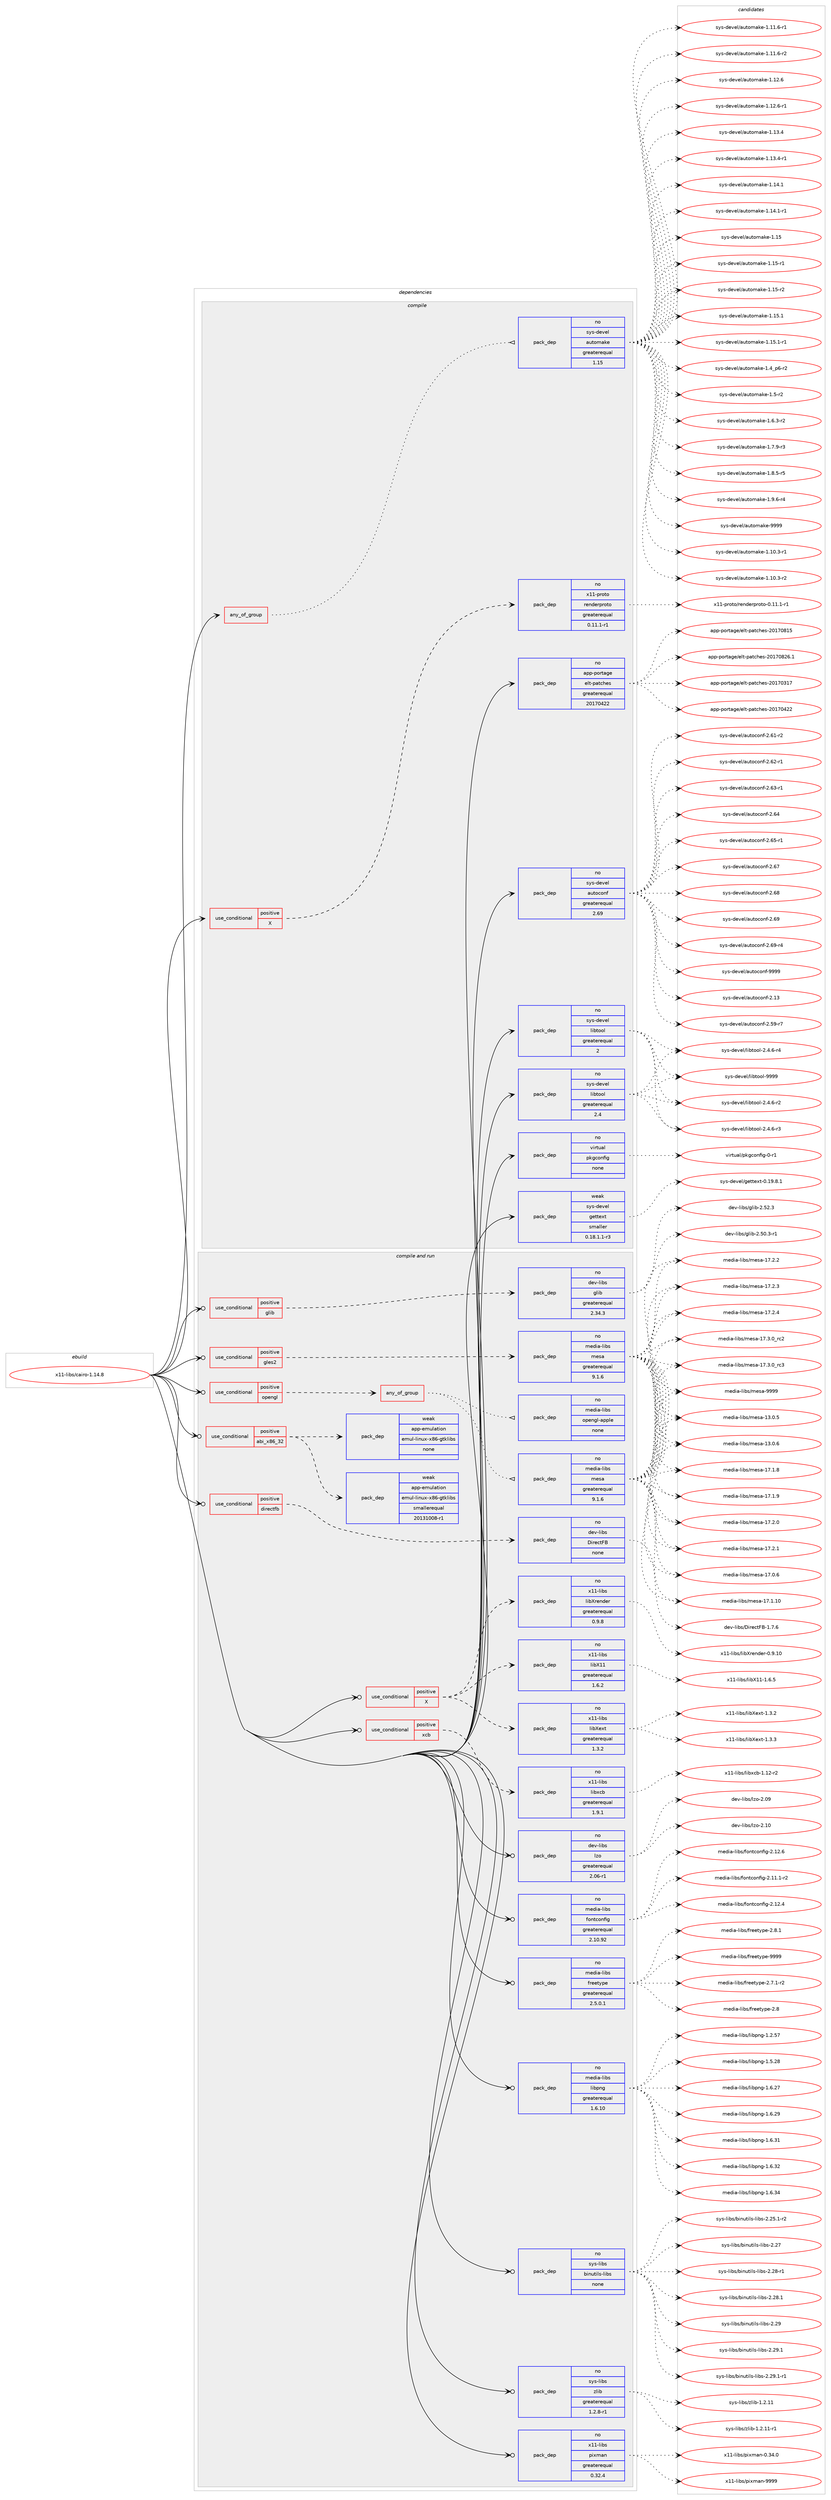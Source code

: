 digraph prolog {

# *************
# Graph options
# *************

newrank=true;
concentrate=true;
compound=true;
graph [rankdir=LR,fontname=Helvetica,fontsize=10,ranksep=1.5];#, ranksep=2.5, nodesep=0.2];
edge  [arrowhead=vee];
node  [fontname=Helvetica,fontsize=10];

# **********
# The ebuild
# **********

subgraph cluster_leftcol {
color=gray;
rank=same;
label=<<i>ebuild</i>>;
id [label="x11-libs/cairo-1.14.8", color=red, width=4, href="../x11-libs/cairo-1.14.8.svg"];
}

# ****************
# The dependencies
# ****************

subgraph cluster_midcol {
color=gray;
label=<<i>dependencies</i>>;
subgraph cluster_compile {
fillcolor="#eeeeee";
style=filled;
label=<<i>compile</i>>;
subgraph any9234 {
dependency515800 [label=<<TABLE BORDER="0" CELLBORDER="1" CELLSPACING="0" CELLPADDING="4"><TR><TD CELLPADDING="10">any_of_group</TD></TR></TABLE>>, shape=none, color=red];subgraph pack384108 {
dependency515801 [label=<<TABLE BORDER="0" CELLBORDER="1" CELLSPACING="0" CELLPADDING="4" WIDTH="220"><TR><TD ROWSPAN="6" CELLPADDING="30">pack_dep</TD></TR><TR><TD WIDTH="110">no</TD></TR><TR><TD>sys-devel</TD></TR><TR><TD>automake</TD></TR><TR><TD>greaterequal</TD></TR><TR><TD>1.15</TD></TR></TABLE>>, shape=none, color=blue];
}
dependency515800:e -> dependency515801:w [weight=20,style="dotted",arrowhead="oinv"];
}
id:e -> dependency515800:w [weight=20,style="solid",arrowhead="vee"];
subgraph cond122119 {
dependency515802 [label=<<TABLE BORDER="0" CELLBORDER="1" CELLSPACING="0" CELLPADDING="4"><TR><TD ROWSPAN="3" CELLPADDING="10">use_conditional</TD></TR><TR><TD>positive</TD></TR><TR><TD>X</TD></TR></TABLE>>, shape=none, color=red];
subgraph pack384109 {
dependency515803 [label=<<TABLE BORDER="0" CELLBORDER="1" CELLSPACING="0" CELLPADDING="4" WIDTH="220"><TR><TD ROWSPAN="6" CELLPADDING="30">pack_dep</TD></TR><TR><TD WIDTH="110">no</TD></TR><TR><TD>x11-proto</TD></TR><TR><TD>renderproto</TD></TR><TR><TD>greaterequal</TD></TR><TR><TD>0.11.1-r1</TD></TR></TABLE>>, shape=none, color=blue];
}
dependency515802:e -> dependency515803:w [weight=20,style="dashed",arrowhead="vee"];
}
id:e -> dependency515802:w [weight=20,style="solid",arrowhead="vee"];
subgraph pack384110 {
dependency515804 [label=<<TABLE BORDER="0" CELLBORDER="1" CELLSPACING="0" CELLPADDING="4" WIDTH="220"><TR><TD ROWSPAN="6" CELLPADDING="30">pack_dep</TD></TR><TR><TD WIDTH="110">no</TD></TR><TR><TD>app-portage</TD></TR><TR><TD>elt-patches</TD></TR><TR><TD>greaterequal</TD></TR><TR><TD>20170422</TD></TR></TABLE>>, shape=none, color=blue];
}
id:e -> dependency515804:w [weight=20,style="solid",arrowhead="vee"];
subgraph pack384111 {
dependency515805 [label=<<TABLE BORDER="0" CELLBORDER="1" CELLSPACING="0" CELLPADDING="4" WIDTH="220"><TR><TD ROWSPAN="6" CELLPADDING="30">pack_dep</TD></TR><TR><TD WIDTH="110">no</TD></TR><TR><TD>sys-devel</TD></TR><TR><TD>autoconf</TD></TR><TR><TD>greaterequal</TD></TR><TR><TD>2.69</TD></TR></TABLE>>, shape=none, color=blue];
}
id:e -> dependency515805:w [weight=20,style="solid",arrowhead="vee"];
subgraph pack384112 {
dependency515806 [label=<<TABLE BORDER="0" CELLBORDER="1" CELLSPACING="0" CELLPADDING="4" WIDTH="220"><TR><TD ROWSPAN="6" CELLPADDING="30">pack_dep</TD></TR><TR><TD WIDTH="110">no</TD></TR><TR><TD>sys-devel</TD></TR><TR><TD>libtool</TD></TR><TR><TD>greaterequal</TD></TR><TR><TD>2</TD></TR></TABLE>>, shape=none, color=blue];
}
id:e -> dependency515806:w [weight=20,style="solid",arrowhead="vee"];
subgraph pack384113 {
dependency515807 [label=<<TABLE BORDER="0" CELLBORDER="1" CELLSPACING="0" CELLPADDING="4" WIDTH="220"><TR><TD ROWSPAN="6" CELLPADDING="30">pack_dep</TD></TR><TR><TD WIDTH="110">no</TD></TR><TR><TD>sys-devel</TD></TR><TR><TD>libtool</TD></TR><TR><TD>greaterequal</TD></TR><TR><TD>2.4</TD></TR></TABLE>>, shape=none, color=blue];
}
id:e -> dependency515807:w [weight=20,style="solid",arrowhead="vee"];
subgraph pack384114 {
dependency515808 [label=<<TABLE BORDER="0" CELLBORDER="1" CELLSPACING="0" CELLPADDING="4" WIDTH="220"><TR><TD ROWSPAN="6" CELLPADDING="30">pack_dep</TD></TR><TR><TD WIDTH="110">no</TD></TR><TR><TD>virtual</TD></TR><TR><TD>pkgconfig</TD></TR><TR><TD>none</TD></TR><TR><TD></TD></TR></TABLE>>, shape=none, color=blue];
}
id:e -> dependency515808:w [weight=20,style="solid",arrowhead="vee"];
subgraph pack384115 {
dependency515809 [label=<<TABLE BORDER="0" CELLBORDER="1" CELLSPACING="0" CELLPADDING="4" WIDTH="220"><TR><TD ROWSPAN="6" CELLPADDING="30">pack_dep</TD></TR><TR><TD WIDTH="110">weak</TD></TR><TR><TD>sys-devel</TD></TR><TR><TD>gettext</TD></TR><TR><TD>smaller</TD></TR><TR><TD>0.18.1.1-r3</TD></TR></TABLE>>, shape=none, color=blue];
}
id:e -> dependency515809:w [weight=20,style="solid",arrowhead="vee"];
}
subgraph cluster_compileandrun {
fillcolor="#eeeeee";
style=filled;
label=<<i>compile and run</i>>;
subgraph cond122120 {
dependency515810 [label=<<TABLE BORDER="0" CELLBORDER="1" CELLSPACING="0" CELLPADDING="4"><TR><TD ROWSPAN="3" CELLPADDING="10">use_conditional</TD></TR><TR><TD>positive</TD></TR><TR><TD>X</TD></TR></TABLE>>, shape=none, color=red];
subgraph pack384116 {
dependency515811 [label=<<TABLE BORDER="0" CELLBORDER="1" CELLSPACING="0" CELLPADDING="4" WIDTH="220"><TR><TD ROWSPAN="6" CELLPADDING="30">pack_dep</TD></TR><TR><TD WIDTH="110">no</TD></TR><TR><TD>x11-libs</TD></TR><TR><TD>libXrender</TD></TR><TR><TD>greaterequal</TD></TR><TR><TD>0.9.8</TD></TR></TABLE>>, shape=none, color=blue];
}
dependency515810:e -> dependency515811:w [weight=20,style="dashed",arrowhead="vee"];
subgraph pack384117 {
dependency515812 [label=<<TABLE BORDER="0" CELLBORDER="1" CELLSPACING="0" CELLPADDING="4" WIDTH="220"><TR><TD ROWSPAN="6" CELLPADDING="30">pack_dep</TD></TR><TR><TD WIDTH="110">no</TD></TR><TR><TD>x11-libs</TD></TR><TR><TD>libXext</TD></TR><TR><TD>greaterequal</TD></TR><TR><TD>1.3.2</TD></TR></TABLE>>, shape=none, color=blue];
}
dependency515810:e -> dependency515812:w [weight=20,style="dashed",arrowhead="vee"];
subgraph pack384118 {
dependency515813 [label=<<TABLE BORDER="0" CELLBORDER="1" CELLSPACING="0" CELLPADDING="4" WIDTH="220"><TR><TD ROWSPAN="6" CELLPADDING="30">pack_dep</TD></TR><TR><TD WIDTH="110">no</TD></TR><TR><TD>x11-libs</TD></TR><TR><TD>libX11</TD></TR><TR><TD>greaterequal</TD></TR><TR><TD>1.6.2</TD></TR></TABLE>>, shape=none, color=blue];
}
dependency515810:e -> dependency515813:w [weight=20,style="dashed",arrowhead="vee"];
}
id:e -> dependency515810:w [weight=20,style="solid",arrowhead="odotvee"];
subgraph cond122121 {
dependency515814 [label=<<TABLE BORDER="0" CELLBORDER="1" CELLSPACING="0" CELLPADDING="4"><TR><TD ROWSPAN="3" CELLPADDING="10">use_conditional</TD></TR><TR><TD>positive</TD></TR><TR><TD>abi_x86_32</TD></TR></TABLE>>, shape=none, color=red];
subgraph pack384119 {
dependency515815 [label=<<TABLE BORDER="0" CELLBORDER="1" CELLSPACING="0" CELLPADDING="4" WIDTH="220"><TR><TD ROWSPAN="6" CELLPADDING="30">pack_dep</TD></TR><TR><TD WIDTH="110">weak</TD></TR><TR><TD>app-emulation</TD></TR><TR><TD>emul-linux-x86-gtklibs</TD></TR><TR><TD>smallerequal</TD></TR><TR><TD>20131008-r1</TD></TR></TABLE>>, shape=none, color=blue];
}
dependency515814:e -> dependency515815:w [weight=20,style="dashed",arrowhead="vee"];
subgraph pack384120 {
dependency515816 [label=<<TABLE BORDER="0" CELLBORDER="1" CELLSPACING="0" CELLPADDING="4" WIDTH="220"><TR><TD ROWSPAN="6" CELLPADDING="30">pack_dep</TD></TR><TR><TD WIDTH="110">weak</TD></TR><TR><TD>app-emulation</TD></TR><TR><TD>emul-linux-x86-gtklibs</TD></TR><TR><TD>none</TD></TR><TR><TD></TD></TR></TABLE>>, shape=none, color=blue];
}
dependency515814:e -> dependency515816:w [weight=20,style="dashed",arrowhead="vee"];
}
id:e -> dependency515814:w [weight=20,style="solid",arrowhead="odotvee"];
subgraph cond122122 {
dependency515817 [label=<<TABLE BORDER="0" CELLBORDER="1" CELLSPACING="0" CELLPADDING="4"><TR><TD ROWSPAN="3" CELLPADDING="10">use_conditional</TD></TR><TR><TD>positive</TD></TR><TR><TD>directfb</TD></TR></TABLE>>, shape=none, color=red];
subgraph pack384121 {
dependency515818 [label=<<TABLE BORDER="0" CELLBORDER="1" CELLSPACING="0" CELLPADDING="4" WIDTH="220"><TR><TD ROWSPAN="6" CELLPADDING="30">pack_dep</TD></TR><TR><TD WIDTH="110">no</TD></TR><TR><TD>dev-libs</TD></TR><TR><TD>DirectFB</TD></TR><TR><TD>none</TD></TR><TR><TD></TD></TR></TABLE>>, shape=none, color=blue];
}
dependency515817:e -> dependency515818:w [weight=20,style="dashed",arrowhead="vee"];
}
id:e -> dependency515817:w [weight=20,style="solid",arrowhead="odotvee"];
subgraph cond122123 {
dependency515819 [label=<<TABLE BORDER="0" CELLBORDER="1" CELLSPACING="0" CELLPADDING="4"><TR><TD ROWSPAN="3" CELLPADDING="10">use_conditional</TD></TR><TR><TD>positive</TD></TR><TR><TD>gles2</TD></TR></TABLE>>, shape=none, color=red];
subgraph pack384122 {
dependency515820 [label=<<TABLE BORDER="0" CELLBORDER="1" CELLSPACING="0" CELLPADDING="4" WIDTH="220"><TR><TD ROWSPAN="6" CELLPADDING="30">pack_dep</TD></TR><TR><TD WIDTH="110">no</TD></TR><TR><TD>media-libs</TD></TR><TR><TD>mesa</TD></TR><TR><TD>greaterequal</TD></TR><TR><TD>9.1.6</TD></TR></TABLE>>, shape=none, color=blue];
}
dependency515819:e -> dependency515820:w [weight=20,style="dashed",arrowhead="vee"];
}
id:e -> dependency515819:w [weight=20,style="solid",arrowhead="odotvee"];
subgraph cond122124 {
dependency515821 [label=<<TABLE BORDER="0" CELLBORDER="1" CELLSPACING="0" CELLPADDING="4"><TR><TD ROWSPAN="3" CELLPADDING="10">use_conditional</TD></TR><TR><TD>positive</TD></TR><TR><TD>glib</TD></TR></TABLE>>, shape=none, color=red];
subgraph pack384123 {
dependency515822 [label=<<TABLE BORDER="0" CELLBORDER="1" CELLSPACING="0" CELLPADDING="4" WIDTH="220"><TR><TD ROWSPAN="6" CELLPADDING="30">pack_dep</TD></TR><TR><TD WIDTH="110">no</TD></TR><TR><TD>dev-libs</TD></TR><TR><TD>glib</TD></TR><TR><TD>greaterequal</TD></TR><TR><TD>2.34.3</TD></TR></TABLE>>, shape=none, color=blue];
}
dependency515821:e -> dependency515822:w [weight=20,style="dashed",arrowhead="vee"];
}
id:e -> dependency515821:w [weight=20,style="solid",arrowhead="odotvee"];
subgraph cond122125 {
dependency515823 [label=<<TABLE BORDER="0" CELLBORDER="1" CELLSPACING="0" CELLPADDING="4"><TR><TD ROWSPAN="3" CELLPADDING="10">use_conditional</TD></TR><TR><TD>positive</TD></TR><TR><TD>opengl</TD></TR></TABLE>>, shape=none, color=red];
subgraph any9235 {
dependency515824 [label=<<TABLE BORDER="0" CELLBORDER="1" CELLSPACING="0" CELLPADDING="4"><TR><TD CELLPADDING="10">any_of_group</TD></TR></TABLE>>, shape=none, color=red];subgraph pack384124 {
dependency515825 [label=<<TABLE BORDER="0" CELLBORDER="1" CELLSPACING="0" CELLPADDING="4" WIDTH="220"><TR><TD ROWSPAN="6" CELLPADDING="30">pack_dep</TD></TR><TR><TD WIDTH="110">no</TD></TR><TR><TD>media-libs</TD></TR><TR><TD>mesa</TD></TR><TR><TD>greaterequal</TD></TR><TR><TD>9.1.6</TD></TR></TABLE>>, shape=none, color=blue];
}
dependency515824:e -> dependency515825:w [weight=20,style="dotted",arrowhead="oinv"];
subgraph pack384125 {
dependency515826 [label=<<TABLE BORDER="0" CELLBORDER="1" CELLSPACING="0" CELLPADDING="4" WIDTH="220"><TR><TD ROWSPAN="6" CELLPADDING="30">pack_dep</TD></TR><TR><TD WIDTH="110">no</TD></TR><TR><TD>media-libs</TD></TR><TR><TD>opengl-apple</TD></TR><TR><TD>none</TD></TR><TR><TD></TD></TR></TABLE>>, shape=none, color=blue];
}
dependency515824:e -> dependency515826:w [weight=20,style="dotted",arrowhead="oinv"];
}
dependency515823:e -> dependency515824:w [weight=20,style="dashed",arrowhead="vee"];
}
id:e -> dependency515823:w [weight=20,style="solid",arrowhead="odotvee"];
subgraph cond122126 {
dependency515827 [label=<<TABLE BORDER="0" CELLBORDER="1" CELLSPACING="0" CELLPADDING="4"><TR><TD ROWSPAN="3" CELLPADDING="10">use_conditional</TD></TR><TR><TD>positive</TD></TR><TR><TD>xcb</TD></TR></TABLE>>, shape=none, color=red];
subgraph pack384126 {
dependency515828 [label=<<TABLE BORDER="0" CELLBORDER="1" CELLSPACING="0" CELLPADDING="4" WIDTH="220"><TR><TD ROWSPAN="6" CELLPADDING="30">pack_dep</TD></TR><TR><TD WIDTH="110">no</TD></TR><TR><TD>x11-libs</TD></TR><TR><TD>libxcb</TD></TR><TR><TD>greaterequal</TD></TR><TR><TD>1.9.1</TD></TR></TABLE>>, shape=none, color=blue];
}
dependency515827:e -> dependency515828:w [weight=20,style="dashed",arrowhead="vee"];
}
id:e -> dependency515827:w [weight=20,style="solid",arrowhead="odotvee"];
subgraph pack384127 {
dependency515829 [label=<<TABLE BORDER="0" CELLBORDER="1" CELLSPACING="0" CELLPADDING="4" WIDTH="220"><TR><TD ROWSPAN="6" CELLPADDING="30">pack_dep</TD></TR><TR><TD WIDTH="110">no</TD></TR><TR><TD>dev-libs</TD></TR><TR><TD>lzo</TD></TR><TR><TD>greaterequal</TD></TR><TR><TD>2.06-r1</TD></TR></TABLE>>, shape=none, color=blue];
}
id:e -> dependency515829:w [weight=20,style="solid",arrowhead="odotvee"];
subgraph pack384128 {
dependency515830 [label=<<TABLE BORDER="0" CELLBORDER="1" CELLSPACING="0" CELLPADDING="4" WIDTH="220"><TR><TD ROWSPAN="6" CELLPADDING="30">pack_dep</TD></TR><TR><TD WIDTH="110">no</TD></TR><TR><TD>media-libs</TD></TR><TR><TD>fontconfig</TD></TR><TR><TD>greaterequal</TD></TR><TR><TD>2.10.92</TD></TR></TABLE>>, shape=none, color=blue];
}
id:e -> dependency515830:w [weight=20,style="solid",arrowhead="odotvee"];
subgraph pack384129 {
dependency515831 [label=<<TABLE BORDER="0" CELLBORDER="1" CELLSPACING="0" CELLPADDING="4" WIDTH="220"><TR><TD ROWSPAN="6" CELLPADDING="30">pack_dep</TD></TR><TR><TD WIDTH="110">no</TD></TR><TR><TD>media-libs</TD></TR><TR><TD>freetype</TD></TR><TR><TD>greaterequal</TD></TR><TR><TD>2.5.0.1</TD></TR></TABLE>>, shape=none, color=blue];
}
id:e -> dependency515831:w [weight=20,style="solid",arrowhead="odotvee"];
subgraph pack384130 {
dependency515832 [label=<<TABLE BORDER="0" CELLBORDER="1" CELLSPACING="0" CELLPADDING="4" WIDTH="220"><TR><TD ROWSPAN="6" CELLPADDING="30">pack_dep</TD></TR><TR><TD WIDTH="110">no</TD></TR><TR><TD>media-libs</TD></TR><TR><TD>libpng</TD></TR><TR><TD>greaterequal</TD></TR><TR><TD>1.6.10</TD></TR></TABLE>>, shape=none, color=blue];
}
id:e -> dependency515832:w [weight=20,style="solid",arrowhead="odotvee"];
subgraph pack384131 {
dependency515833 [label=<<TABLE BORDER="0" CELLBORDER="1" CELLSPACING="0" CELLPADDING="4" WIDTH="220"><TR><TD ROWSPAN="6" CELLPADDING="30">pack_dep</TD></TR><TR><TD WIDTH="110">no</TD></TR><TR><TD>sys-libs</TD></TR><TR><TD>binutils-libs</TD></TR><TR><TD>none</TD></TR><TR><TD></TD></TR></TABLE>>, shape=none, color=blue];
}
id:e -> dependency515833:w [weight=20,style="solid",arrowhead="odotvee"];
subgraph pack384132 {
dependency515834 [label=<<TABLE BORDER="0" CELLBORDER="1" CELLSPACING="0" CELLPADDING="4" WIDTH="220"><TR><TD ROWSPAN="6" CELLPADDING="30">pack_dep</TD></TR><TR><TD WIDTH="110">no</TD></TR><TR><TD>sys-libs</TD></TR><TR><TD>zlib</TD></TR><TR><TD>greaterequal</TD></TR><TR><TD>1.2.8-r1</TD></TR></TABLE>>, shape=none, color=blue];
}
id:e -> dependency515834:w [weight=20,style="solid",arrowhead="odotvee"];
subgraph pack384133 {
dependency515835 [label=<<TABLE BORDER="0" CELLBORDER="1" CELLSPACING="0" CELLPADDING="4" WIDTH="220"><TR><TD ROWSPAN="6" CELLPADDING="30">pack_dep</TD></TR><TR><TD WIDTH="110">no</TD></TR><TR><TD>x11-libs</TD></TR><TR><TD>pixman</TD></TR><TR><TD>greaterequal</TD></TR><TR><TD>0.32.4</TD></TR></TABLE>>, shape=none, color=blue];
}
id:e -> dependency515835:w [weight=20,style="solid",arrowhead="odotvee"];
}
subgraph cluster_run {
fillcolor="#eeeeee";
style=filled;
label=<<i>run</i>>;
}
}

# **************
# The candidates
# **************

subgraph cluster_choices {
rank=same;
color=gray;
label=<<i>candidates</i>>;

subgraph choice384108 {
color=black;
nodesep=1;
choice11512111545100101118101108479711711611110997107101454946494846514511449 [label="sys-devel/automake-1.10.3-r1", color=red, width=4,href="../sys-devel/automake-1.10.3-r1.svg"];
choice11512111545100101118101108479711711611110997107101454946494846514511450 [label="sys-devel/automake-1.10.3-r2", color=red, width=4,href="../sys-devel/automake-1.10.3-r2.svg"];
choice11512111545100101118101108479711711611110997107101454946494946544511449 [label="sys-devel/automake-1.11.6-r1", color=red, width=4,href="../sys-devel/automake-1.11.6-r1.svg"];
choice11512111545100101118101108479711711611110997107101454946494946544511450 [label="sys-devel/automake-1.11.6-r2", color=red, width=4,href="../sys-devel/automake-1.11.6-r2.svg"];
choice1151211154510010111810110847971171161111099710710145494649504654 [label="sys-devel/automake-1.12.6", color=red, width=4,href="../sys-devel/automake-1.12.6.svg"];
choice11512111545100101118101108479711711611110997107101454946495046544511449 [label="sys-devel/automake-1.12.6-r1", color=red, width=4,href="../sys-devel/automake-1.12.6-r1.svg"];
choice1151211154510010111810110847971171161111099710710145494649514652 [label="sys-devel/automake-1.13.4", color=red, width=4,href="../sys-devel/automake-1.13.4.svg"];
choice11512111545100101118101108479711711611110997107101454946495146524511449 [label="sys-devel/automake-1.13.4-r1", color=red, width=4,href="../sys-devel/automake-1.13.4-r1.svg"];
choice1151211154510010111810110847971171161111099710710145494649524649 [label="sys-devel/automake-1.14.1", color=red, width=4,href="../sys-devel/automake-1.14.1.svg"];
choice11512111545100101118101108479711711611110997107101454946495246494511449 [label="sys-devel/automake-1.14.1-r1", color=red, width=4,href="../sys-devel/automake-1.14.1-r1.svg"];
choice115121115451001011181011084797117116111109971071014549464953 [label="sys-devel/automake-1.15", color=red, width=4,href="../sys-devel/automake-1.15.svg"];
choice1151211154510010111810110847971171161111099710710145494649534511449 [label="sys-devel/automake-1.15-r1", color=red, width=4,href="../sys-devel/automake-1.15-r1.svg"];
choice1151211154510010111810110847971171161111099710710145494649534511450 [label="sys-devel/automake-1.15-r2", color=red, width=4,href="../sys-devel/automake-1.15-r2.svg"];
choice1151211154510010111810110847971171161111099710710145494649534649 [label="sys-devel/automake-1.15.1", color=red, width=4,href="../sys-devel/automake-1.15.1.svg"];
choice11512111545100101118101108479711711611110997107101454946495346494511449 [label="sys-devel/automake-1.15.1-r1", color=red, width=4,href="../sys-devel/automake-1.15.1-r1.svg"];
choice115121115451001011181011084797117116111109971071014549465295112544511450 [label="sys-devel/automake-1.4_p6-r2", color=red, width=4,href="../sys-devel/automake-1.4_p6-r2.svg"];
choice11512111545100101118101108479711711611110997107101454946534511450 [label="sys-devel/automake-1.5-r2", color=red, width=4,href="../sys-devel/automake-1.5-r2.svg"];
choice115121115451001011181011084797117116111109971071014549465446514511450 [label="sys-devel/automake-1.6.3-r2", color=red, width=4,href="../sys-devel/automake-1.6.3-r2.svg"];
choice115121115451001011181011084797117116111109971071014549465546574511451 [label="sys-devel/automake-1.7.9-r3", color=red, width=4,href="../sys-devel/automake-1.7.9-r3.svg"];
choice115121115451001011181011084797117116111109971071014549465646534511453 [label="sys-devel/automake-1.8.5-r5", color=red, width=4,href="../sys-devel/automake-1.8.5-r5.svg"];
choice115121115451001011181011084797117116111109971071014549465746544511452 [label="sys-devel/automake-1.9.6-r4", color=red, width=4,href="../sys-devel/automake-1.9.6-r4.svg"];
choice115121115451001011181011084797117116111109971071014557575757 [label="sys-devel/automake-9999", color=red, width=4,href="../sys-devel/automake-9999.svg"];
dependency515801:e -> choice11512111545100101118101108479711711611110997107101454946494846514511449:w [style=dotted,weight="100"];
dependency515801:e -> choice11512111545100101118101108479711711611110997107101454946494846514511450:w [style=dotted,weight="100"];
dependency515801:e -> choice11512111545100101118101108479711711611110997107101454946494946544511449:w [style=dotted,weight="100"];
dependency515801:e -> choice11512111545100101118101108479711711611110997107101454946494946544511450:w [style=dotted,weight="100"];
dependency515801:e -> choice1151211154510010111810110847971171161111099710710145494649504654:w [style=dotted,weight="100"];
dependency515801:e -> choice11512111545100101118101108479711711611110997107101454946495046544511449:w [style=dotted,weight="100"];
dependency515801:e -> choice1151211154510010111810110847971171161111099710710145494649514652:w [style=dotted,weight="100"];
dependency515801:e -> choice11512111545100101118101108479711711611110997107101454946495146524511449:w [style=dotted,weight="100"];
dependency515801:e -> choice1151211154510010111810110847971171161111099710710145494649524649:w [style=dotted,weight="100"];
dependency515801:e -> choice11512111545100101118101108479711711611110997107101454946495246494511449:w [style=dotted,weight="100"];
dependency515801:e -> choice115121115451001011181011084797117116111109971071014549464953:w [style=dotted,weight="100"];
dependency515801:e -> choice1151211154510010111810110847971171161111099710710145494649534511449:w [style=dotted,weight="100"];
dependency515801:e -> choice1151211154510010111810110847971171161111099710710145494649534511450:w [style=dotted,weight="100"];
dependency515801:e -> choice1151211154510010111810110847971171161111099710710145494649534649:w [style=dotted,weight="100"];
dependency515801:e -> choice11512111545100101118101108479711711611110997107101454946495346494511449:w [style=dotted,weight="100"];
dependency515801:e -> choice115121115451001011181011084797117116111109971071014549465295112544511450:w [style=dotted,weight="100"];
dependency515801:e -> choice11512111545100101118101108479711711611110997107101454946534511450:w [style=dotted,weight="100"];
dependency515801:e -> choice115121115451001011181011084797117116111109971071014549465446514511450:w [style=dotted,weight="100"];
dependency515801:e -> choice115121115451001011181011084797117116111109971071014549465546574511451:w [style=dotted,weight="100"];
dependency515801:e -> choice115121115451001011181011084797117116111109971071014549465646534511453:w [style=dotted,weight="100"];
dependency515801:e -> choice115121115451001011181011084797117116111109971071014549465746544511452:w [style=dotted,weight="100"];
dependency515801:e -> choice115121115451001011181011084797117116111109971071014557575757:w [style=dotted,weight="100"];
}
subgraph choice384109 {
color=black;
nodesep=1;
choice12049494511211411111611147114101110100101114112114111116111454846494946494511449 [label="x11-proto/renderproto-0.11.1-r1", color=red, width=4,href="../x11-proto/renderproto-0.11.1-r1.svg"];
dependency515803:e -> choice12049494511211411111611147114101110100101114112114111116111454846494946494511449:w [style=dotted,weight="100"];
}
subgraph choice384110 {
color=black;
nodesep=1;
choice97112112451121111141169710310147101108116451129711699104101115455048495548514955 [label="app-portage/elt-patches-20170317", color=red, width=4,href="../app-portage/elt-patches-20170317.svg"];
choice97112112451121111141169710310147101108116451129711699104101115455048495548525050 [label="app-portage/elt-patches-20170422", color=red, width=4,href="../app-portage/elt-patches-20170422.svg"];
choice97112112451121111141169710310147101108116451129711699104101115455048495548564953 [label="app-portage/elt-patches-20170815", color=red, width=4,href="../app-portage/elt-patches-20170815.svg"];
choice971121124511211111411697103101471011081164511297116991041011154550484955485650544649 [label="app-portage/elt-patches-20170826.1", color=red, width=4,href="../app-portage/elt-patches-20170826.1.svg"];
dependency515804:e -> choice97112112451121111141169710310147101108116451129711699104101115455048495548514955:w [style=dotted,weight="100"];
dependency515804:e -> choice97112112451121111141169710310147101108116451129711699104101115455048495548525050:w [style=dotted,weight="100"];
dependency515804:e -> choice97112112451121111141169710310147101108116451129711699104101115455048495548564953:w [style=dotted,weight="100"];
dependency515804:e -> choice971121124511211111411697103101471011081164511297116991041011154550484955485650544649:w [style=dotted,weight="100"];
}
subgraph choice384111 {
color=black;
nodesep=1;
choice115121115451001011181011084797117116111991111101024550464951 [label="sys-devel/autoconf-2.13", color=red, width=4,href="../sys-devel/autoconf-2.13.svg"];
choice1151211154510010111810110847971171161119911111010245504653574511455 [label="sys-devel/autoconf-2.59-r7", color=red, width=4,href="../sys-devel/autoconf-2.59-r7.svg"];
choice1151211154510010111810110847971171161119911111010245504654494511450 [label="sys-devel/autoconf-2.61-r2", color=red, width=4,href="../sys-devel/autoconf-2.61-r2.svg"];
choice1151211154510010111810110847971171161119911111010245504654504511449 [label="sys-devel/autoconf-2.62-r1", color=red, width=4,href="../sys-devel/autoconf-2.62-r1.svg"];
choice1151211154510010111810110847971171161119911111010245504654514511449 [label="sys-devel/autoconf-2.63-r1", color=red, width=4,href="../sys-devel/autoconf-2.63-r1.svg"];
choice115121115451001011181011084797117116111991111101024550465452 [label="sys-devel/autoconf-2.64", color=red, width=4,href="../sys-devel/autoconf-2.64.svg"];
choice1151211154510010111810110847971171161119911111010245504654534511449 [label="sys-devel/autoconf-2.65-r1", color=red, width=4,href="../sys-devel/autoconf-2.65-r1.svg"];
choice115121115451001011181011084797117116111991111101024550465455 [label="sys-devel/autoconf-2.67", color=red, width=4,href="../sys-devel/autoconf-2.67.svg"];
choice115121115451001011181011084797117116111991111101024550465456 [label="sys-devel/autoconf-2.68", color=red, width=4,href="../sys-devel/autoconf-2.68.svg"];
choice115121115451001011181011084797117116111991111101024550465457 [label="sys-devel/autoconf-2.69", color=red, width=4,href="../sys-devel/autoconf-2.69.svg"];
choice1151211154510010111810110847971171161119911111010245504654574511452 [label="sys-devel/autoconf-2.69-r4", color=red, width=4,href="../sys-devel/autoconf-2.69-r4.svg"];
choice115121115451001011181011084797117116111991111101024557575757 [label="sys-devel/autoconf-9999", color=red, width=4,href="../sys-devel/autoconf-9999.svg"];
dependency515805:e -> choice115121115451001011181011084797117116111991111101024550464951:w [style=dotted,weight="100"];
dependency515805:e -> choice1151211154510010111810110847971171161119911111010245504653574511455:w [style=dotted,weight="100"];
dependency515805:e -> choice1151211154510010111810110847971171161119911111010245504654494511450:w [style=dotted,weight="100"];
dependency515805:e -> choice1151211154510010111810110847971171161119911111010245504654504511449:w [style=dotted,weight="100"];
dependency515805:e -> choice1151211154510010111810110847971171161119911111010245504654514511449:w [style=dotted,weight="100"];
dependency515805:e -> choice115121115451001011181011084797117116111991111101024550465452:w [style=dotted,weight="100"];
dependency515805:e -> choice1151211154510010111810110847971171161119911111010245504654534511449:w [style=dotted,weight="100"];
dependency515805:e -> choice115121115451001011181011084797117116111991111101024550465455:w [style=dotted,weight="100"];
dependency515805:e -> choice115121115451001011181011084797117116111991111101024550465456:w [style=dotted,weight="100"];
dependency515805:e -> choice115121115451001011181011084797117116111991111101024550465457:w [style=dotted,weight="100"];
dependency515805:e -> choice1151211154510010111810110847971171161119911111010245504654574511452:w [style=dotted,weight="100"];
dependency515805:e -> choice115121115451001011181011084797117116111991111101024557575757:w [style=dotted,weight="100"];
}
subgraph choice384112 {
color=black;
nodesep=1;
choice1151211154510010111810110847108105981161111111084550465246544511450 [label="sys-devel/libtool-2.4.6-r2", color=red, width=4,href="../sys-devel/libtool-2.4.6-r2.svg"];
choice1151211154510010111810110847108105981161111111084550465246544511451 [label="sys-devel/libtool-2.4.6-r3", color=red, width=4,href="../sys-devel/libtool-2.4.6-r3.svg"];
choice1151211154510010111810110847108105981161111111084550465246544511452 [label="sys-devel/libtool-2.4.6-r4", color=red, width=4,href="../sys-devel/libtool-2.4.6-r4.svg"];
choice1151211154510010111810110847108105981161111111084557575757 [label="sys-devel/libtool-9999", color=red, width=4,href="../sys-devel/libtool-9999.svg"];
dependency515806:e -> choice1151211154510010111810110847108105981161111111084550465246544511450:w [style=dotted,weight="100"];
dependency515806:e -> choice1151211154510010111810110847108105981161111111084550465246544511451:w [style=dotted,weight="100"];
dependency515806:e -> choice1151211154510010111810110847108105981161111111084550465246544511452:w [style=dotted,weight="100"];
dependency515806:e -> choice1151211154510010111810110847108105981161111111084557575757:w [style=dotted,weight="100"];
}
subgraph choice384113 {
color=black;
nodesep=1;
choice1151211154510010111810110847108105981161111111084550465246544511450 [label="sys-devel/libtool-2.4.6-r2", color=red, width=4,href="../sys-devel/libtool-2.4.6-r2.svg"];
choice1151211154510010111810110847108105981161111111084550465246544511451 [label="sys-devel/libtool-2.4.6-r3", color=red, width=4,href="../sys-devel/libtool-2.4.6-r3.svg"];
choice1151211154510010111810110847108105981161111111084550465246544511452 [label="sys-devel/libtool-2.4.6-r4", color=red, width=4,href="../sys-devel/libtool-2.4.6-r4.svg"];
choice1151211154510010111810110847108105981161111111084557575757 [label="sys-devel/libtool-9999", color=red, width=4,href="../sys-devel/libtool-9999.svg"];
dependency515807:e -> choice1151211154510010111810110847108105981161111111084550465246544511450:w [style=dotted,weight="100"];
dependency515807:e -> choice1151211154510010111810110847108105981161111111084550465246544511451:w [style=dotted,weight="100"];
dependency515807:e -> choice1151211154510010111810110847108105981161111111084550465246544511452:w [style=dotted,weight="100"];
dependency515807:e -> choice1151211154510010111810110847108105981161111111084557575757:w [style=dotted,weight="100"];
}
subgraph choice384114 {
color=black;
nodesep=1;
choice11810511411611797108471121071039911111010210510345484511449 [label="virtual/pkgconfig-0-r1", color=red, width=4,href="../virtual/pkgconfig-0-r1.svg"];
dependency515808:e -> choice11810511411611797108471121071039911111010210510345484511449:w [style=dotted,weight="100"];
}
subgraph choice384115 {
color=black;
nodesep=1;
choice1151211154510010111810110847103101116116101120116454846495746564649 [label="sys-devel/gettext-0.19.8.1", color=red, width=4,href="../sys-devel/gettext-0.19.8.1.svg"];
dependency515809:e -> choice1151211154510010111810110847103101116116101120116454846495746564649:w [style=dotted,weight="100"];
}
subgraph choice384116 {
color=black;
nodesep=1;
choice1204949451081059811547108105988811410111010010111445484657464948 [label="x11-libs/libXrender-0.9.10", color=red, width=4,href="../x11-libs/libXrender-0.9.10.svg"];
dependency515811:e -> choice1204949451081059811547108105988811410111010010111445484657464948:w [style=dotted,weight="100"];
}
subgraph choice384117 {
color=black;
nodesep=1;
choice12049494510810598115471081059888101120116454946514650 [label="x11-libs/libXext-1.3.2", color=red, width=4,href="../x11-libs/libXext-1.3.2.svg"];
choice12049494510810598115471081059888101120116454946514651 [label="x11-libs/libXext-1.3.3", color=red, width=4,href="../x11-libs/libXext-1.3.3.svg"];
dependency515812:e -> choice12049494510810598115471081059888101120116454946514650:w [style=dotted,weight="100"];
dependency515812:e -> choice12049494510810598115471081059888101120116454946514651:w [style=dotted,weight="100"];
}
subgraph choice384118 {
color=black;
nodesep=1;
choice120494945108105981154710810598884949454946544653 [label="x11-libs/libX11-1.6.5", color=red, width=4,href="../x11-libs/libX11-1.6.5.svg"];
dependency515813:e -> choice120494945108105981154710810598884949454946544653:w [style=dotted,weight="100"];
}
subgraph choice384119 {
color=black;
nodesep=1;
}
subgraph choice384120 {
color=black;
nodesep=1;
}
subgraph choice384121 {
color=black;
nodesep=1;
choice10010111845108105981154768105114101991167066454946554654 [label="dev-libs/DirectFB-1.7.6", color=red, width=4,href="../dev-libs/DirectFB-1.7.6.svg"];
dependency515818:e -> choice10010111845108105981154768105114101991167066454946554654:w [style=dotted,weight="100"];
}
subgraph choice384122 {
color=black;
nodesep=1;
choice109101100105974510810598115471091011159745495146484653 [label="media-libs/mesa-13.0.5", color=red, width=4,href="../media-libs/mesa-13.0.5.svg"];
choice109101100105974510810598115471091011159745495146484654 [label="media-libs/mesa-13.0.6", color=red, width=4,href="../media-libs/mesa-13.0.6.svg"];
choice109101100105974510810598115471091011159745495546484654 [label="media-libs/mesa-17.0.6", color=red, width=4,href="../media-libs/mesa-17.0.6.svg"];
choice10910110010597451081059811547109101115974549554649464948 [label="media-libs/mesa-17.1.10", color=red, width=4,href="../media-libs/mesa-17.1.10.svg"];
choice109101100105974510810598115471091011159745495546494656 [label="media-libs/mesa-17.1.8", color=red, width=4,href="../media-libs/mesa-17.1.8.svg"];
choice109101100105974510810598115471091011159745495546494657 [label="media-libs/mesa-17.1.9", color=red, width=4,href="../media-libs/mesa-17.1.9.svg"];
choice109101100105974510810598115471091011159745495546504648 [label="media-libs/mesa-17.2.0", color=red, width=4,href="../media-libs/mesa-17.2.0.svg"];
choice109101100105974510810598115471091011159745495546504649 [label="media-libs/mesa-17.2.1", color=red, width=4,href="../media-libs/mesa-17.2.1.svg"];
choice109101100105974510810598115471091011159745495546504650 [label="media-libs/mesa-17.2.2", color=red, width=4,href="../media-libs/mesa-17.2.2.svg"];
choice109101100105974510810598115471091011159745495546504651 [label="media-libs/mesa-17.2.3", color=red, width=4,href="../media-libs/mesa-17.2.3.svg"];
choice109101100105974510810598115471091011159745495546504652 [label="media-libs/mesa-17.2.4", color=red, width=4,href="../media-libs/mesa-17.2.4.svg"];
choice109101100105974510810598115471091011159745495546514648951149950 [label="media-libs/mesa-17.3.0_rc2", color=red, width=4,href="../media-libs/mesa-17.3.0_rc2.svg"];
choice109101100105974510810598115471091011159745495546514648951149951 [label="media-libs/mesa-17.3.0_rc3", color=red, width=4,href="../media-libs/mesa-17.3.0_rc3.svg"];
choice10910110010597451081059811547109101115974557575757 [label="media-libs/mesa-9999", color=red, width=4,href="../media-libs/mesa-9999.svg"];
dependency515820:e -> choice109101100105974510810598115471091011159745495146484653:w [style=dotted,weight="100"];
dependency515820:e -> choice109101100105974510810598115471091011159745495146484654:w [style=dotted,weight="100"];
dependency515820:e -> choice109101100105974510810598115471091011159745495546484654:w [style=dotted,weight="100"];
dependency515820:e -> choice10910110010597451081059811547109101115974549554649464948:w [style=dotted,weight="100"];
dependency515820:e -> choice109101100105974510810598115471091011159745495546494656:w [style=dotted,weight="100"];
dependency515820:e -> choice109101100105974510810598115471091011159745495546494657:w [style=dotted,weight="100"];
dependency515820:e -> choice109101100105974510810598115471091011159745495546504648:w [style=dotted,weight="100"];
dependency515820:e -> choice109101100105974510810598115471091011159745495546504649:w [style=dotted,weight="100"];
dependency515820:e -> choice109101100105974510810598115471091011159745495546504650:w [style=dotted,weight="100"];
dependency515820:e -> choice109101100105974510810598115471091011159745495546504651:w [style=dotted,weight="100"];
dependency515820:e -> choice109101100105974510810598115471091011159745495546504652:w [style=dotted,weight="100"];
dependency515820:e -> choice109101100105974510810598115471091011159745495546514648951149950:w [style=dotted,weight="100"];
dependency515820:e -> choice109101100105974510810598115471091011159745495546514648951149951:w [style=dotted,weight="100"];
dependency515820:e -> choice10910110010597451081059811547109101115974557575757:w [style=dotted,weight="100"];
}
subgraph choice384123 {
color=black;
nodesep=1;
choice10010111845108105981154710310810598455046534846514511449 [label="dev-libs/glib-2.50.3-r1", color=red, width=4,href="../dev-libs/glib-2.50.3-r1.svg"];
choice1001011184510810598115471031081059845504653504651 [label="dev-libs/glib-2.52.3", color=red, width=4,href="../dev-libs/glib-2.52.3.svg"];
dependency515822:e -> choice10010111845108105981154710310810598455046534846514511449:w [style=dotted,weight="100"];
dependency515822:e -> choice1001011184510810598115471031081059845504653504651:w [style=dotted,weight="100"];
}
subgraph choice384124 {
color=black;
nodesep=1;
choice109101100105974510810598115471091011159745495146484653 [label="media-libs/mesa-13.0.5", color=red, width=4,href="../media-libs/mesa-13.0.5.svg"];
choice109101100105974510810598115471091011159745495146484654 [label="media-libs/mesa-13.0.6", color=red, width=4,href="../media-libs/mesa-13.0.6.svg"];
choice109101100105974510810598115471091011159745495546484654 [label="media-libs/mesa-17.0.6", color=red, width=4,href="../media-libs/mesa-17.0.6.svg"];
choice10910110010597451081059811547109101115974549554649464948 [label="media-libs/mesa-17.1.10", color=red, width=4,href="../media-libs/mesa-17.1.10.svg"];
choice109101100105974510810598115471091011159745495546494656 [label="media-libs/mesa-17.1.8", color=red, width=4,href="../media-libs/mesa-17.1.8.svg"];
choice109101100105974510810598115471091011159745495546494657 [label="media-libs/mesa-17.1.9", color=red, width=4,href="../media-libs/mesa-17.1.9.svg"];
choice109101100105974510810598115471091011159745495546504648 [label="media-libs/mesa-17.2.0", color=red, width=4,href="../media-libs/mesa-17.2.0.svg"];
choice109101100105974510810598115471091011159745495546504649 [label="media-libs/mesa-17.2.1", color=red, width=4,href="../media-libs/mesa-17.2.1.svg"];
choice109101100105974510810598115471091011159745495546504650 [label="media-libs/mesa-17.2.2", color=red, width=4,href="../media-libs/mesa-17.2.2.svg"];
choice109101100105974510810598115471091011159745495546504651 [label="media-libs/mesa-17.2.3", color=red, width=4,href="../media-libs/mesa-17.2.3.svg"];
choice109101100105974510810598115471091011159745495546504652 [label="media-libs/mesa-17.2.4", color=red, width=4,href="../media-libs/mesa-17.2.4.svg"];
choice109101100105974510810598115471091011159745495546514648951149950 [label="media-libs/mesa-17.3.0_rc2", color=red, width=4,href="../media-libs/mesa-17.3.0_rc2.svg"];
choice109101100105974510810598115471091011159745495546514648951149951 [label="media-libs/mesa-17.3.0_rc3", color=red, width=4,href="../media-libs/mesa-17.3.0_rc3.svg"];
choice10910110010597451081059811547109101115974557575757 [label="media-libs/mesa-9999", color=red, width=4,href="../media-libs/mesa-9999.svg"];
dependency515825:e -> choice109101100105974510810598115471091011159745495146484653:w [style=dotted,weight="100"];
dependency515825:e -> choice109101100105974510810598115471091011159745495146484654:w [style=dotted,weight="100"];
dependency515825:e -> choice109101100105974510810598115471091011159745495546484654:w [style=dotted,weight="100"];
dependency515825:e -> choice10910110010597451081059811547109101115974549554649464948:w [style=dotted,weight="100"];
dependency515825:e -> choice109101100105974510810598115471091011159745495546494656:w [style=dotted,weight="100"];
dependency515825:e -> choice109101100105974510810598115471091011159745495546494657:w [style=dotted,weight="100"];
dependency515825:e -> choice109101100105974510810598115471091011159745495546504648:w [style=dotted,weight="100"];
dependency515825:e -> choice109101100105974510810598115471091011159745495546504649:w [style=dotted,weight="100"];
dependency515825:e -> choice109101100105974510810598115471091011159745495546504650:w [style=dotted,weight="100"];
dependency515825:e -> choice109101100105974510810598115471091011159745495546504651:w [style=dotted,weight="100"];
dependency515825:e -> choice109101100105974510810598115471091011159745495546504652:w [style=dotted,weight="100"];
dependency515825:e -> choice109101100105974510810598115471091011159745495546514648951149950:w [style=dotted,weight="100"];
dependency515825:e -> choice109101100105974510810598115471091011159745495546514648951149951:w [style=dotted,weight="100"];
dependency515825:e -> choice10910110010597451081059811547109101115974557575757:w [style=dotted,weight="100"];
}
subgraph choice384125 {
color=black;
nodesep=1;
}
subgraph choice384126 {
color=black;
nodesep=1;
choice120494945108105981154710810598120999845494649504511450 [label="x11-libs/libxcb-1.12-r2", color=red, width=4,href="../x11-libs/libxcb-1.12-r2.svg"];
dependency515828:e -> choice120494945108105981154710810598120999845494649504511450:w [style=dotted,weight="100"];
}
subgraph choice384127 {
color=black;
nodesep=1;
choice1001011184510810598115471081221114550464857 [label="dev-libs/lzo-2.09", color=red, width=4,href="../dev-libs/lzo-2.09.svg"];
choice1001011184510810598115471081221114550464948 [label="dev-libs/lzo-2.10", color=red, width=4,href="../dev-libs/lzo-2.10.svg"];
dependency515829:e -> choice1001011184510810598115471081221114550464857:w [style=dotted,weight="100"];
dependency515829:e -> choice1001011184510810598115471081221114550464948:w [style=dotted,weight="100"];
}
subgraph choice384128 {
color=black;
nodesep=1;
choice1091011001059745108105981154710211111011699111110102105103455046494946494511450 [label="media-libs/fontconfig-2.11.1-r2", color=red, width=4,href="../media-libs/fontconfig-2.11.1-r2.svg"];
choice109101100105974510810598115471021111101169911111010210510345504649504652 [label="media-libs/fontconfig-2.12.4", color=red, width=4,href="../media-libs/fontconfig-2.12.4.svg"];
choice109101100105974510810598115471021111101169911111010210510345504649504654 [label="media-libs/fontconfig-2.12.6", color=red, width=4,href="../media-libs/fontconfig-2.12.6.svg"];
dependency515830:e -> choice1091011001059745108105981154710211111011699111110102105103455046494946494511450:w [style=dotted,weight="100"];
dependency515830:e -> choice109101100105974510810598115471021111101169911111010210510345504649504652:w [style=dotted,weight="100"];
dependency515830:e -> choice109101100105974510810598115471021111101169911111010210510345504649504654:w [style=dotted,weight="100"];
}
subgraph choice384129 {
color=black;
nodesep=1;
choice109101100105974510810598115471021141011011161211121014550465546494511450 [label="media-libs/freetype-2.7.1-r2", color=red, width=4,href="../media-libs/freetype-2.7.1-r2.svg"];
choice1091011001059745108105981154710211410110111612111210145504656 [label="media-libs/freetype-2.8", color=red, width=4,href="../media-libs/freetype-2.8.svg"];
choice10910110010597451081059811547102114101101116121112101455046564649 [label="media-libs/freetype-2.8.1", color=red, width=4,href="../media-libs/freetype-2.8.1.svg"];
choice109101100105974510810598115471021141011011161211121014557575757 [label="media-libs/freetype-9999", color=red, width=4,href="../media-libs/freetype-9999.svg"];
dependency515831:e -> choice109101100105974510810598115471021141011011161211121014550465546494511450:w [style=dotted,weight="100"];
dependency515831:e -> choice1091011001059745108105981154710211410110111612111210145504656:w [style=dotted,weight="100"];
dependency515831:e -> choice10910110010597451081059811547102114101101116121112101455046564649:w [style=dotted,weight="100"];
dependency515831:e -> choice109101100105974510810598115471021141011011161211121014557575757:w [style=dotted,weight="100"];
}
subgraph choice384130 {
color=black;
nodesep=1;
choice109101100105974510810598115471081059811211010345494650465355 [label="media-libs/libpng-1.2.57", color=red, width=4,href="../media-libs/libpng-1.2.57.svg"];
choice109101100105974510810598115471081059811211010345494653465056 [label="media-libs/libpng-1.5.28", color=red, width=4,href="../media-libs/libpng-1.5.28.svg"];
choice109101100105974510810598115471081059811211010345494654465055 [label="media-libs/libpng-1.6.27", color=red, width=4,href="../media-libs/libpng-1.6.27.svg"];
choice109101100105974510810598115471081059811211010345494654465057 [label="media-libs/libpng-1.6.29", color=red, width=4,href="../media-libs/libpng-1.6.29.svg"];
choice109101100105974510810598115471081059811211010345494654465149 [label="media-libs/libpng-1.6.31", color=red, width=4,href="../media-libs/libpng-1.6.31.svg"];
choice109101100105974510810598115471081059811211010345494654465150 [label="media-libs/libpng-1.6.32", color=red, width=4,href="../media-libs/libpng-1.6.32.svg"];
choice109101100105974510810598115471081059811211010345494654465152 [label="media-libs/libpng-1.6.34", color=red, width=4,href="../media-libs/libpng-1.6.34.svg"];
dependency515832:e -> choice109101100105974510810598115471081059811211010345494650465355:w [style=dotted,weight="100"];
dependency515832:e -> choice109101100105974510810598115471081059811211010345494653465056:w [style=dotted,weight="100"];
dependency515832:e -> choice109101100105974510810598115471081059811211010345494654465055:w [style=dotted,weight="100"];
dependency515832:e -> choice109101100105974510810598115471081059811211010345494654465057:w [style=dotted,weight="100"];
dependency515832:e -> choice109101100105974510810598115471081059811211010345494654465149:w [style=dotted,weight="100"];
dependency515832:e -> choice109101100105974510810598115471081059811211010345494654465150:w [style=dotted,weight="100"];
dependency515832:e -> choice109101100105974510810598115471081059811211010345494654465152:w [style=dotted,weight="100"];
}
subgraph choice384131 {
color=black;
nodesep=1;
choice115121115451081059811547981051101171161051081154510810598115455046505346494511450 [label="sys-libs/binutils-libs-2.25.1-r2", color=red, width=4,href="../sys-libs/binutils-libs-2.25.1-r2.svg"];
choice1151211154510810598115479810511011711610510811545108105981154550465055 [label="sys-libs/binutils-libs-2.27", color=red, width=4,href="../sys-libs/binutils-libs-2.27.svg"];
choice11512111545108105981154798105110117116105108115451081059811545504650564511449 [label="sys-libs/binutils-libs-2.28-r1", color=red, width=4,href="../sys-libs/binutils-libs-2.28-r1.svg"];
choice11512111545108105981154798105110117116105108115451081059811545504650564649 [label="sys-libs/binutils-libs-2.28.1", color=red, width=4,href="../sys-libs/binutils-libs-2.28.1.svg"];
choice1151211154510810598115479810511011711610510811545108105981154550465057 [label="sys-libs/binutils-libs-2.29", color=red, width=4,href="../sys-libs/binutils-libs-2.29.svg"];
choice11512111545108105981154798105110117116105108115451081059811545504650574649 [label="sys-libs/binutils-libs-2.29.1", color=red, width=4,href="../sys-libs/binutils-libs-2.29.1.svg"];
choice115121115451081059811547981051101171161051081154510810598115455046505746494511449 [label="sys-libs/binutils-libs-2.29.1-r1", color=red, width=4,href="../sys-libs/binutils-libs-2.29.1-r1.svg"];
dependency515833:e -> choice115121115451081059811547981051101171161051081154510810598115455046505346494511450:w [style=dotted,weight="100"];
dependency515833:e -> choice1151211154510810598115479810511011711610510811545108105981154550465055:w [style=dotted,weight="100"];
dependency515833:e -> choice11512111545108105981154798105110117116105108115451081059811545504650564511449:w [style=dotted,weight="100"];
dependency515833:e -> choice11512111545108105981154798105110117116105108115451081059811545504650564649:w [style=dotted,weight="100"];
dependency515833:e -> choice1151211154510810598115479810511011711610510811545108105981154550465057:w [style=dotted,weight="100"];
dependency515833:e -> choice11512111545108105981154798105110117116105108115451081059811545504650574649:w [style=dotted,weight="100"];
dependency515833:e -> choice115121115451081059811547981051101171161051081154510810598115455046505746494511449:w [style=dotted,weight="100"];
}
subgraph choice384132 {
color=black;
nodesep=1;
choice1151211154510810598115471221081059845494650464949 [label="sys-libs/zlib-1.2.11", color=red, width=4,href="../sys-libs/zlib-1.2.11.svg"];
choice11512111545108105981154712210810598454946504649494511449 [label="sys-libs/zlib-1.2.11-r1", color=red, width=4,href="../sys-libs/zlib-1.2.11-r1.svg"];
dependency515834:e -> choice1151211154510810598115471221081059845494650464949:w [style=dotted,weight="100"];
dependency515834:e -> choice11512111545108105981154712210810598454946504649494511449:w [style=dotted,weight="100"];
}
subgraph choice384133 {
color=black;
nodesep=1;
choice12049494510810598115471121051201099711045484651524648 [label="x11-libs/pixman-0.34.0", color=red, width=4,href="../x11-libs/pixman-0.34.0.svg"];
choice1204949451081059811547112105120109971104557575757 [label="x11-libs/pixman-9999", color=red, width=4,href="../x11-libs/pixman-9999.svg"];
dependency515835:e -> choice12049494510810598115471121051201099711045484651524648:w [style=dotted,weight="100"];
dependency515835:e -> choice1204949451081059811547112105120109971104557575757:w [style=dotted,weight="100"];
}
}

}
